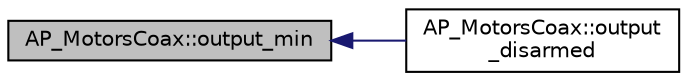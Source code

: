 digraph "AP_MotorsCoax::output_min"
{
 // INTERACTIVE_SVG=YES
  edge [fontname="Helvetica",fontsize="10",labelfontname="Helvetica",labelfontsize="10"];
  node [fontname="Helvetica",fontsize="10",shape=record];
  rankdir="LR";
  Node1 [label="AP_MotorsCoax::output_min",height=0.2,width=0.4,color="black", fillcolor="grey75", style="filled" fontcolor="black"];
  Node1 -> Node2 [dir="back",color="midnightblue",fontsize="10",style="solid",fontname="Helvetica"];
  Node2 [label="AP_MotorsCoax::output\l_disarmed",height=0.2,width=0.4,color="black", fillcolor="white", style="filled",URL="$classAP__MotorsCoax.html#a61256c0e68de790990f6e1ccc6aa8ad5"];
}
